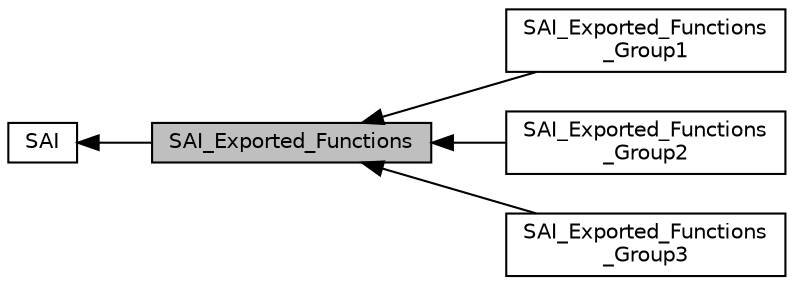 digraph "SAI_Exported_Functions"
{
  edge [fontname="Helvetica",fontsize="10",labelfontname="Helvetica",labelfontsize="10"];
  node [fontname="Helvetica",fontsize="10",shape=record];
  rankdir=LR;
  Node2 [label="SAI_Exported_Functions\l_Group1",height=0.2,width=0.4,color="black", fillcolor="white", style="filled",URL="$group___s_a_i___exported___functions___group1.html"];
  Node3 [label="SAI_Exported_Functions\l_Group2",height=0.2,width=0.4,color="black", fillcolor="white", style="filled",URL="$group___s_a_i___exported___functions___group2.html"];
  Node4 [label="SAI_Exported_Functions\l_Group3",height=0.2,width=0.4,color="black", fillcolor="white", style="filled",URL="$group___s_a_i___exported___functions___group3.html"];
  Node1 [label="SAI",height=0.2,width=0.4,color="black", fillcolor="white", style="filled",URL="$group___s_a_i.html",tooltip="SAI HAL module driver. "];
  Node0 [label="SAI_Exported_Functions",height=0.2,width=0.4,color="black", fillcolor="grey75", style="filled", fontcolor="black"];
  Node1->Node0 [shape=plaintext, dir="back", style="solid"];
  Node0->Node2 [shape=plaintext, dir="back", style="solid"];
  Node0->Node3 [shape=plaintext, dir="back", style="solid"];
  Node0->Node4 [shape=plaintext, dir="back", style="solid"];
}
